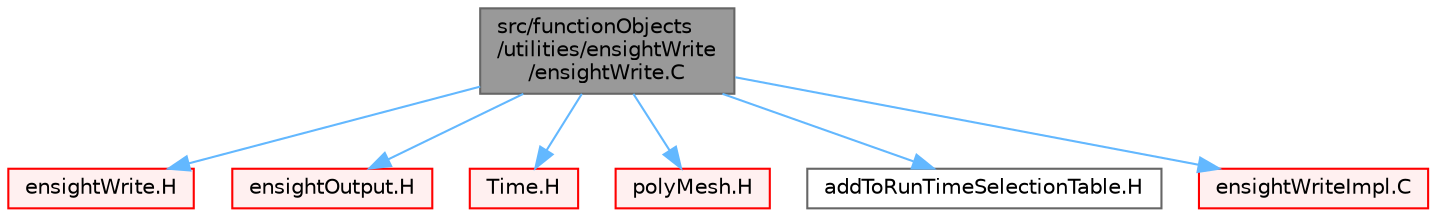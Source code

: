 digraph "src/functionObjects/utilities/ensightWrite/ensightWrite.C"
{
 // LATEX_PDF_SIZE
  bgcolor="transparent";
  edge [fontname=Helvetica,fontsize=10,labelfontname=Helvetica,labelfontsize=10];
  node [fontname=Helvetica,fontsize=10,shape=box,height=0.2,width=0.4];
  Node1 [id="Node000001",label="src/functionObjects\l/utilities/ensightWrite\l/ensightWrite.C",height=0.2,width=0.4,color="gray40", fillcolor="grey60", style="filled", fontcolor="black",tooltip=" "];
  Node1 -> Node2 [id="edge1_Node000001_Node000002",color="steelblue1",style="solid",tooltip=" "];
  Node2 [id="Node000002",label="ensightWrite.H",height=0.2,width=0.4,color="red", fillcolor="#FFF0F0", style="filled",URL="$ensightWrite_8H.html",tooltip=" "];
  Node1 -> Node480 [id="edge2_Node000001_Node000480",color="steelblue1",style="solid",tooltip=" "];
  Node480 [id="Node000480",label="ensightOutput.H",height=0.2,width=0.4,color="red", fillcolor="#FFF0F0", style="filled",URL="$ensightOutput_8H.html",tooltip=" "];
  Node1 -> Node100 [id="edge3_Node000001_Node000100",color="steelblue1",style="solid",tooltip=" "];
  Node100 [id="Node000100",label="Time.H",height=0.2,width=0.4,color="red", fillcolor="#FFF0F0", style="filled",URL="$Time_8H.html",tooltip=" "];
  Node1 -> Node361 [id="edge4_Node000001_Node000361",color="steelblue1",style="solid",tooltip=" "];
  Node361 [id="Node000361",label="polyMesh.H",height=0.2,width=0.4,color="red", fillcolor="#FFF0F0", style="filled",URL="$polyMesh_8H.html",tooltip=" "];
  Node1 -> Node484 [id="edge5_Node000001_Node000484",color="steelblue1",style="solid",tooltip=" "];
  Node484 [id="Node000484",label="addToRunTimeSelectionTable.H",height=0.2,width=0.4,color="grey40", fillcolor="white", style="filled",URL="$addToRunTimeSelectionTable_8H.html",tooltip="Macros for easy insertion into run-time selection tables."];
  Node1 -> Node485 [id="edge6_Node000001_Node000485",color="steelblue1",style="solid",tooltip=" "];
  Node485 [id="Node000485",label="ensightWriteImpl.C",height=0.2,width=0.4,color="red", fillcolor="#FFF0F0", style="filled",URL="$ensightWriteImpl_8C.html",tooltip=" "];
}

